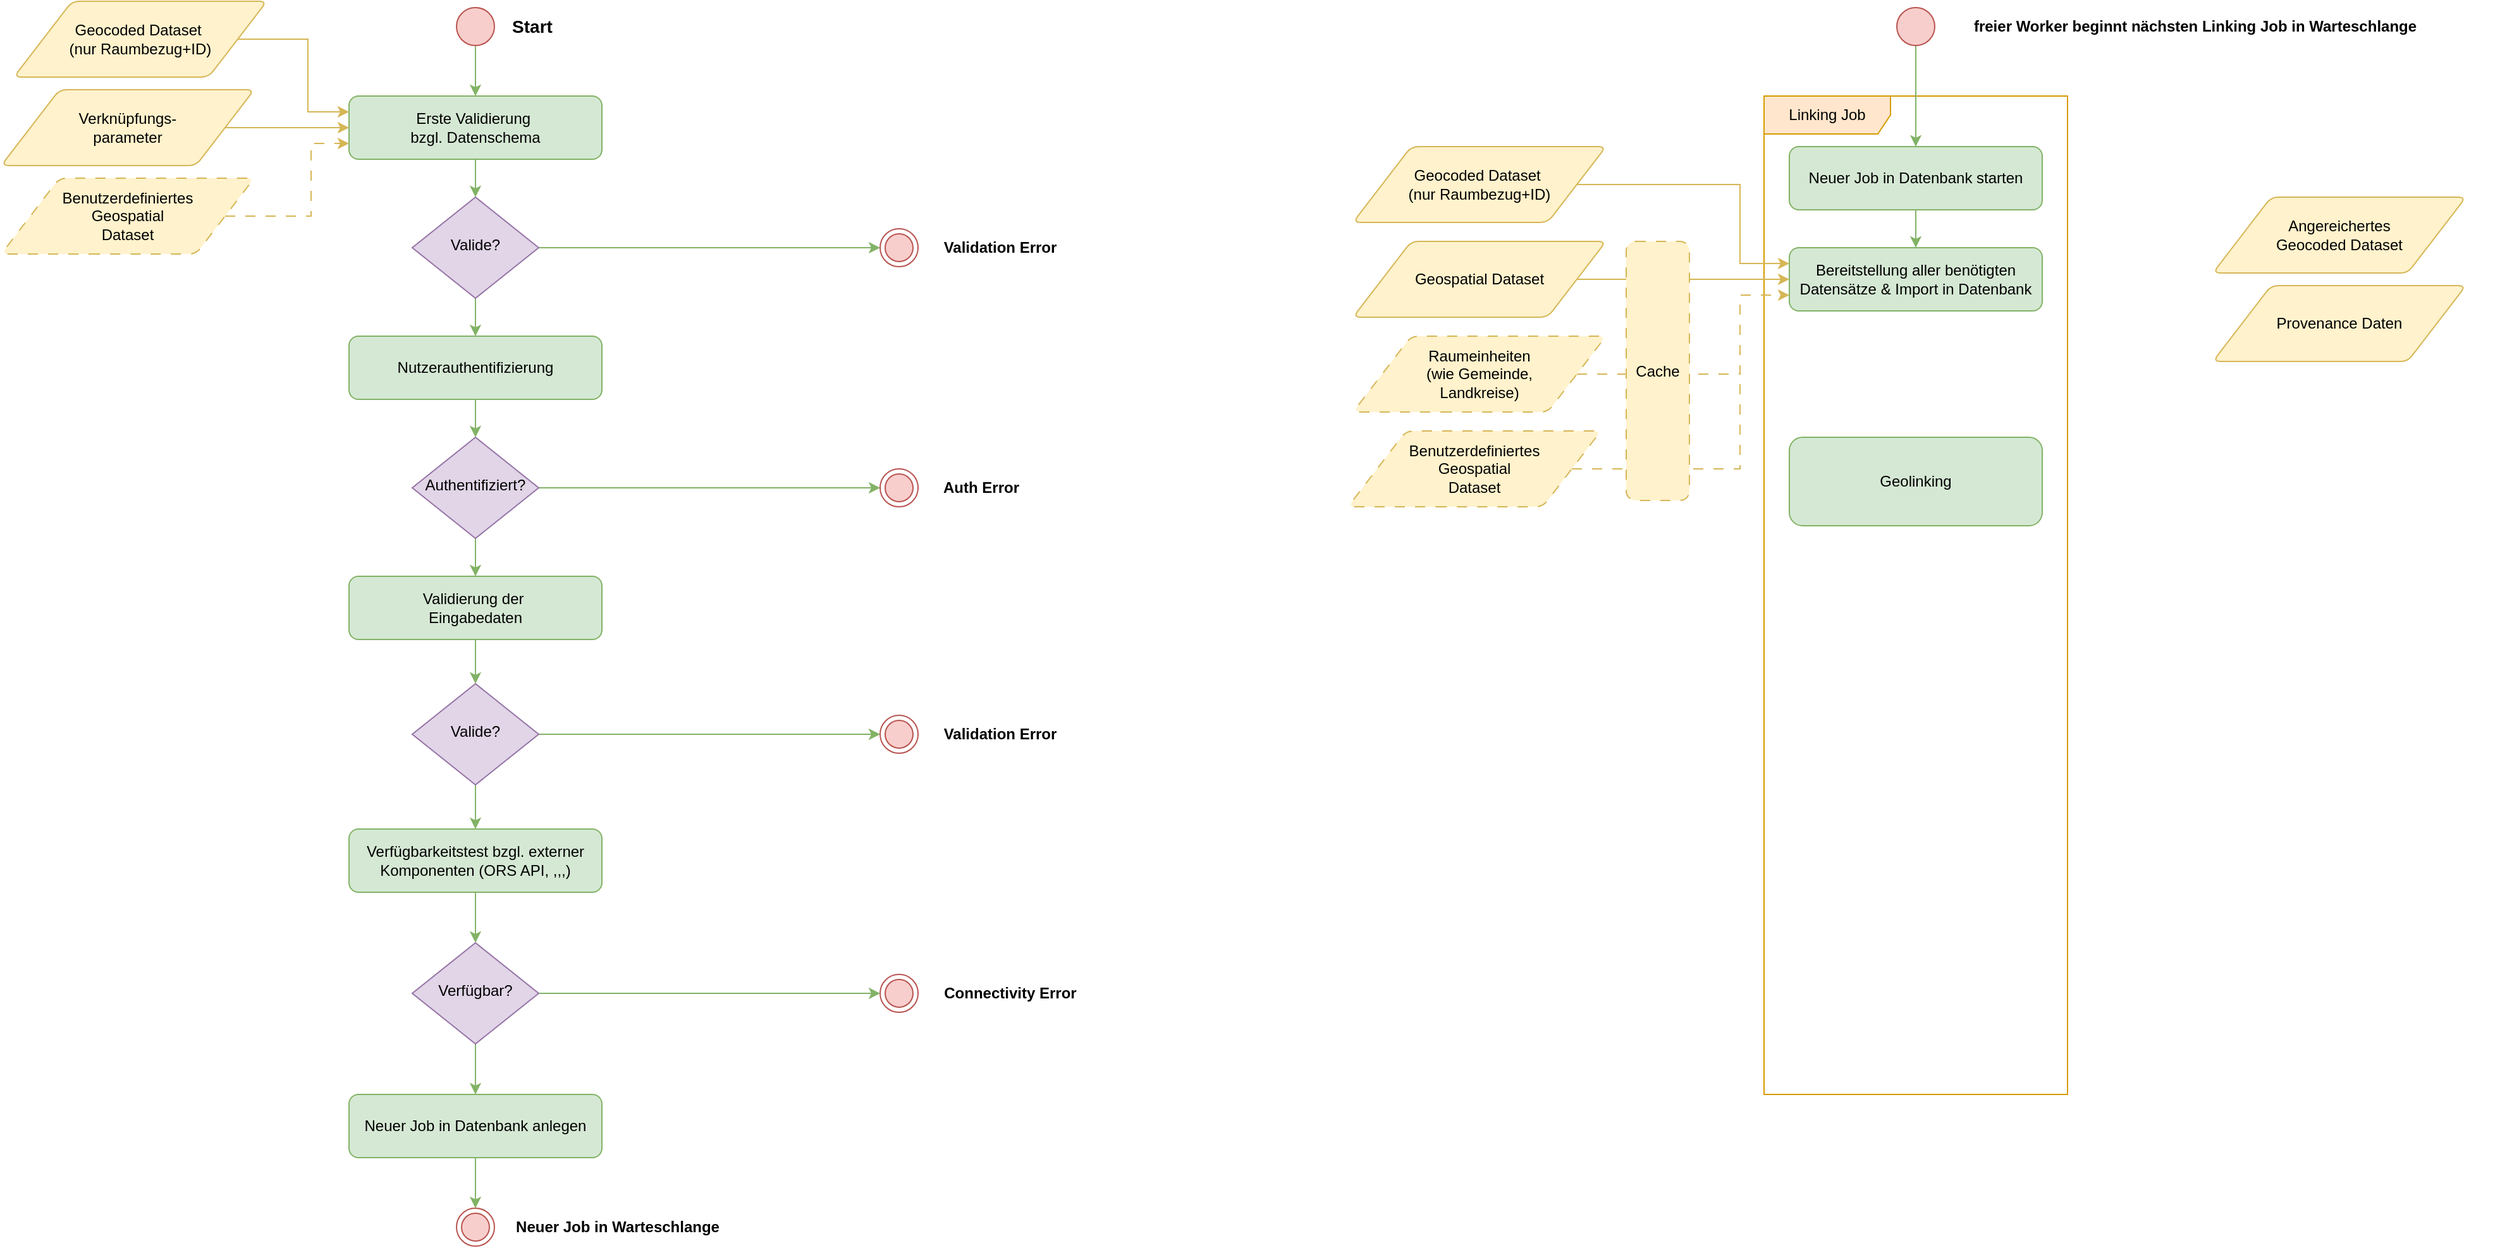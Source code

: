 <mxfile version="24.7.10">
  <diagram id="C5RBs43oDa-KdzZeNtuy" name="Page-1">
    <mxGraphModel dx="1637" dy="866" grid="1" gridSize="10" guides="1" tooltips="1" connect="1" arrows="1" fold="1" page="1" pageScale="1" pageWidth="827" pageHeight="1169" math="0" shadow="0">
      <root>
        <mxCell id="WIyWlLk6GJQsqaUBKTNV-0" />
        <mxCell id="WIyWlLk6GJQsqaUBKTNV-1" parent="WIyWlLk6GJQsqaUBKTNV-0" />
        <mxCell id="SAEvLFweczplVzYCOx6r-12" style="edgeStyle=orthogonalEdgeStyle;rounded=0;orthogonalLoop=1;jettySize=auto;html=1;exitX=0.5;exitY=1;exitDx=0;exitDy=0;entryX=0.5;entryY=0;entryDx=0;entryDy=0;fillColor=#d5e8d4;strokeColor=#82b366;" parent="WIyWlLk6GJQsqaUBKTNV-1" source="WIyWlLk6GJQsqaUBKTNV-3" target="SAEvLFweczplVzYCOx6r-5" edge="1">
          <mxGeometry relative="1" as="geometry" />
        </mxCell>
        <mxCell id="WIyWlLk6GJQsqaUBKTNV-3" value="&lt;div&gt;Erste Validierung&amp;nbsp;&lt;/div&gt;&lt;div&gt;bzgl. Datenschema&lt;/div&gt;" style="rounded=1;whiteSpace=wrap;html=1;fontSize=12;glass=0;strokeWidth=1;shadow=0;fillColor=#d5e8d4;strokeColor=#82b366;" parent="WIyWlLk6GJQsqaUBKTNV-1" vertex="1">
          <mxGeometry x="320" y="80" width="200" height="50" as="geometry" />
        </mxCell>
        <mxCell id="SAEvLFweczplVzYCOx6r-11" style="edgeStyle=orthogonalEdgeStyle;rounded=0;orthogonalLoop=1;jettySize=auto;html=1;exitX=0.5;exitY=1;exitDx=0;exitDy=0;entryX=0.5;entryY=0;entryDx=0;entryDy=0;fillColor=#d5e8d4;strokeColor=#82b366;" parent="WIyWlLk6GJQsqaUBKTNV-1" source="SAEvLFweczplVzYCOx6r-1" target="WIyWlLk6GJQsqaUBKTNV-3" edge="1">
          <mxGeometry relative="1" as="geometry" />
        </mxCell>
        <mxCell id="SAEvLFweczplVzYCOx6r-1" value="" style="ellipse;fillColor=#f8cecc;html=1;strokeColor=#b85450;" parent="WIyWlLk6GJQsqaUBKTNV-1" vertex="1">
          <mxGeometry x="405" y="10" width="30" height="30" as="geometry" />
        </mxCell>
        <mxCell id="SAEvLFweczplVzYCOx6r-7" style="edgeStyle=orthogonalEdgeStyle;rounded=0;orthogonalLoop=1;jettySize=auto;html=1;exitX=1;exitY=0.5;exitDx=0;exitDy=0;entryX=0;entryY=0.5;entryDx=0;entryDy=0;fillColor=#d5e8d4;strokeColor=#82b366;" parent="WIyWlLk6GJQsqaUBKTNV-1" source="SAEvLFweczplVzYCOx6r-5" target="SAEvLFweczplVzYCOx6r-6" edge="1">
          <mxGeometry relative="1" as="geometry" />
        </mxCell>
        <mxCell id="SAEvLFweczplVzYCOx6r-14" style="edgeStyle=orthogonalEdgeStyle;rounded=0;orthogonalLoop=1;jettySize=auto;html=1;exitX=0.5;exitY=1;exitDx=0;exitDy=0;entryX=0.5;entryY=0;entryDx=0;entryDy=0;fillColor=#d5e8d4;strokeColor=#82b366;" parent="WIyWlLk6GJQsqaUBKTNV-1" source="SAEvLFweczplVzYCOx6r-5" target="SAEvLFweczplVzYCOx6r-8" edge="1">
          <mxGeometry relative="1" as="geometry" />
        </mxCell>
        <mxCell id="SAEvLFweczplVzYCOx6r-5" value="Valide?" style="rhombus;whiteSpace=wrap;html=1;shadow=0;fontFamily=Helvetica;fontSize=12;align=center;strokeWidth=1;spacing=6;spacingTop=-4;fillColor=#e1d5e7;strokeColor=#9673a6;" parent="WIyWlLk6GJQsqaUBKTNV-1" vertex="1">
          <mxGeometry x="370" y="160" width="100" height="80" as="geometry" />
        </mxCell>
        <mxCell id="SAEvLFweczplVzYCOx6r-6" value="" style="ellipse;html=1;shape=endState;fillColor=#f8cecc;strokeColor=#b85450;" parent="WIyWlLk6GJQsqaUBKTNV-1" vertex="1">
          <mxGeometry x="740" y="185" width="30" height="30" as="geometry" />
        </mxCell>
        <mxCell id="SAEvLFweczplVzYCOx6r-21" style="edgeStyle=orthogonalEdgeStyle;rounded=0;orthogonalLoop=1;jettySize=auto;html=1;exitX=0.5;exitY=1;exitDx=0;exitDy=0;entryX=0.5;entryY=0;entryDx=0;entryDy=0;fillColor=#d5e8d4;strokeColor=#82b366;" parent="WIyWlLk6GJQsqaUBKTNV-1" source="SAEvLFweczplVzYCOx6r-8" target="SAEvLFweczplVzYCOx6r-9" edge="1">
          <mxGeometry relative="1" as="geometry" />
        </mxCell>
        <mxCell id="SAEvLFweczplVzYCOx6r-8" value="Nutzerauthentifizierung" style="rounded=1;whiteSpace=wrap;html=1;fontSize=12;glass=0;strokeWidth=1;shadow=0;fillColor=#d5e8d4;strokeColor=#82b366;" parent="WIyWlLk6GJQsqaUBKTNV-1" vertex="1">
          <mxGeometry x="320" y="270" width="200" height="50" as="geometry" />
        </mxCell>
        <mxCell id="SAEvLFweczplVzYCOx6r-15" style="edgeStyle=orthogonalEdgeStyle;rounded=0;orthogonalLoop=1;jettySize=auto;html=1;exitX=1;exitY=0.5;exitDx=0;exitDy=0;entryX=0;entryY=0.5;entryDx=0;entryDy=0;fillColor=#d5e8d4;strokeColor=#82b366;" parent="WIyWlLk6GJQsqaUBKTNV-1" source="SAEvLFweczplVzYCOx6r-9" target="SAEvLFweczplVzYCOx6r-10" edge="1">
          <mxGeometry relative="1" as="geometry" />
        </mxCell>
        <mxCell id="SAEvLFweczplVzYCOx6r-25" style="edgeStyle=orthogonalEdgeStyle;rounded=0;orthogonalLoop=1;jettySize=auto;html=1;exitX=0.5;exitY=1;exitDx=0;exitDy=0;entryX=0.5;entryY=0;entryDx=0;entryDy=0;fillColor=#d5e8d4;strokeColor=#82b366;" parent="WIyWlLk6GJQsqaUBKTNV-1" source="SAEvLFweczplVzYCOx6r-9" target="SAEvLFweczplVzYCOx6r-16" edge="1">
          <mxGeometry relative="1" as="geometry" />
        </mxCell>
        <mxCell id="SAEvLFweczplVzYCOx6r-9" value="Authentifiziert?" style="rhombus;whiteSpace=wrap;html=1;shadow=0;fontFamily=Helvetica;fontSize=12;align=center;strokeWidth=1;spacing=6;spacingTop=-4;fillColor=#e1d5e7;strokeColor=#9673a6;" parent="WIyWlLk6GJQsqaUBKTNV-1" vertex="1">
          <mxGeometry x="370" y="350" width="100" height="80" as="geometry" />
        </mxCell>
        <mxCell id="SAEvLFweczplVzYCOx6r-10" value="" style="ellipse;html=1;shape=endState;fillColor=#f8cecc;strokeColor=#b85450;" parent="WIyWlLk6GJQsqaUBKTNV-1" vertex="1">
          <mxGeometry x="740" y="375" width="30" height="30" as="geometry" />
        </mxCell>
        <mxCell id="SAEvLFweczplVzYCOx6r-26" style="edgeStyle=orthogonalEdgeStyle;rounded=0;orthogonalLoop=1;jettySize=auto;html=1;exitX=0.5;exitY=1;exitDx=0;exitDy=0;entryX=0.5;entryY=0;entryDx=0;entryDy=0;fillColor=#d5e8d4;strokeColor=#82b366;" parent="WIyWlLk6GJQsqaUBKTNV-1" source="SAEvLFweczplVzYCOx6r-16" target="SAEvLFweczplVzYCOx6r-20" edge="1">
          <mxGeometry relative="1" as="geometry" />
        </mxCell>
        <mxCell id="SAEvLFweczplVzYCOx6r-16" value="&lt;div&gt;Validierung der&amp;nbsp;&lt;/div&gt;&lt;div&gt;Eingabedaten&lt;/div&gt;" style="rounded=1;whiteSpace=wrap;html=1;fontSize=12;glass=0;strokeWidth=1;shadow=0;fillColor=#d5e8d4;strokeColor=#82b366;" parent="WIyWlLk6GJQsqaUBKTNV-1" vertex="1">
          <mxGeometry x="320" y="460" width="200" height="50" as="geometry" />
        </mxCell>
        <mxCell id="SAEvLFweczplVzYCOx6r-28" style="edgeStyle=orthogonalEdgeStyle;rounded=0;orthogonalLoop=1;jettySize=auto;html=1;exitX=1;exitY=0.5;exitDx=0;exitDy=0;entryX=0;entryY=0.5;entryDx=0;entryDy=0;fillColor=#d5e8d4;strokeColor=#82b366;" parent="WIyWlLk6GJQsqaUBKTNV-1" source="SAEvLFweczplVzYCOx6r-20" target="SAEvLFweczplVzYCOx6r-27" edge="1">
          <mxGeometry relative="1" as="geometry" />
        </mxCell>
        <mxCell id="uOGnUlGNdZQHuSrOQ6Ih-29" style="edgeStyle=orthogonalEdgeStyle;rounded=0;orthogonalLoop=1;jettySize=auto;html=1;exitX=0.5;exitY=1;exitDx=0;exitDy=0;entryX=0.5;entryY=0;entryDx=0;entryDy=0;fillColor=#d5e8d4;strokeColor=#82b366;" edge="1" parent="WIyWlLk6GJQsqaUBKTNV-1" source="SAEvLFweczplVzYCOx6r-20" target="uOGnUlGNdZQHuSrOQ6Ih-24">
          <mxGeometry relative="1" as="geometry" />
        </mxCell>
        <mxCell id="SAEvLFweczplVzYCOx6r-20" value="Valide?" style="rhombus;whiteSpace=wrap;html=1;shadow=0;fontFamily=Helvetica;fontSize=12;align=center;strokeWidth=1;spacing=6;spacingTop=-4;fillColor=#e1d5e7;strokeColor=#9673a6;" parent="WIyWlLk6GJQsqaUBKTNV-1" vertex="1">
          <mxGeometry x="370" y="545" width="100" height="80" as="geometry" />
        </mxCell>
        <mxCell id="SAEvLFweczplVzYCOx6r-27" value="" style="ellipse;html=1;shape=endState;fillColor=#f8cecc;strokeColor=#b85450;" parent="WIyWlLk6GJQsqaUBKTNV-1" vertex="1">
          <mxGeometry x="740" y="570" width="30" height="30" as="geometry" />
        </mxCell>
        <mxCell id="SAEvLFweczplVzYCOx6r-48" style="edgeStyle=orthogonalEdgeStyle;rounded=0;orthogonalLoop=1;jettySize=auto;html=1;exitX=1;exitY=0.5;exitDx=0;exitDy=0;entryX=0;entryY=0.25;entryDx=0;entryDy=0;fillColor=#fff2cc;strokeColor=#d6b656;" parent="WIyWlLk6GJQsqaUBKTNV-1" source="SAEvLFweczplVzYCOx6r-33" target="WIyWlLk6GJQsqaUBKTNV-3" edge="1">
          <mxGeometry relative="1" as="geometry" />
        </mxCell>
        <mxCell id="SAEvLFweczplVzYCOx6r-33" value="&lt;div&gt;Geocoded Dataset&amp;nbsp;&lt;/div&gt;&lt;div&gt;(nur Raumbezug+ID)&lt;/div&gt;" style="shape=parallelogram;html=1;strokeWidth=1;perimeter=parallelogramPerimeter;whiteSpace=wrap;rounded=1;arcSize=12;size=0.23;fillColor=#fff2cc;strokeColor=#d6b656;" parent="WIyWlLk6GJQsqaUBKTNV-1" vertex="1">
          <mxGeometry x="55" y="5" width="200" height="60" as="geometry" />
        </mxCell>
        <mxCell id="SAEvLFweczplVzYCOx6r-42" value="" style="ellipse;html=1;shape=endState;fillColor=#f8cecc;strokeColor=#b85450;" parent="WIyWlLk6GJQsqaUBKTNV-1" vertex="1">
          <mxGeometry x="405" y="960" width="30" height="30" as="geometry" />
        </mxCell>
        <mxCell id="SAEvLFweczplVzYCOx6r-49" style="edgeStyle=orthogonalEdgeStyle;rounded=0;orthogonalLoop=1;jettySize=auto;html=1;exitX=1;exitY=0.5;exitDx=0;exitDy=0;entryX=0;entryY=0.5;entryDx=0;entryDy=0;fillColor=#fff2cc;strokeColor=#d6b656;" parent="WIyWlLk6GJQsqaUBKTNV-1" source="SAEvLFweczplVzYCOx6r-44" target="WIyWlLk6GJQsqaUBKTNV-3" edge="1">
          <mxGeometry relative="1" as="geometry" />
        </mxCell>
        <mxCell id="SAEvLFweczplVzYCOx6r-44" value="&lt;div&gt;Verknüpfungs-&lt;/div&gt;&lt;div&gt;parameter&lt;br&gt;&lt;/div&gt;" style="shape=parallelogram;html=1;strokeWidth=1;perimeter=parallelogramPerimeter;whiteSpace=wrap;rounded=1;arcSize=12;size=0.23;fillColor=#fff2cc;strokeColor=#d6b656;" parent="WIyWlLk6GJQsqaUBKTNV-1" vertex="1">
          <mxGeometry x="45" y="75" width="200" height="60" as="geometry" />
        </mxCell>
        <mxCell id="SAEvLFweczplVzYCOx6r-50" style="edgeStyle=orthogonalEdgeStyle;rounded=0;orthogonalLoop=1;jettySize=auto;html=1;exitX=1;exitY=0.5;exitDx=0;exitDy=0;entryX=0;entryY=0.75;entryDx=0;entryDy=0;dashed=1;dashPattern=8 8;fillColor=#fff2cc;strokeColor=#d6b656;" parent="WIyWlLk6GJQsqaUBKTNV-1" source="SAEvLFweczplVzYCOx6r-45" target="WIyWlLk6GJQsqaUBKTNV-3" edge="1">
          <mxGeometry relative="1" as="geometry">
            <Array as="points">
              <mxPoint x="290" y="175" />
              <mxPoint x="290" y="118" />
            </Array>
          </mxGeometry>
        </mxCell>
        <mxCell id="SAEvLFweczplVzYCOx6r-45" value="Benutzerdefiniertes&lt;br&gt;Geospatial&lt;br&gt;Dataset" style="shape=parallelogram;html=1;strokeWidth=1;perimeter=parallelogramPerimeter;whiteSpace=wrap;rounded=1;arcSize=12;size=0.23;dashed=1;dashPattern=8 8;fillColor=#fff2cc;strokeColor=#d6b656;" parent="WIyWlLk6GJQsqaUBKTNV-1" vertex="1">
          <mxGeometry x="45" y="145" width="200" height="60" as="geometry" />
        </mxCell>
        <mxCell id="SAEvLFweczplVzYCOx6r-58" value="&lt;b&gt;&lt;font style=&quot;font-size: 14px;&quot;&gt;Start&lt;/font&gt;&lt;/b&gt;" style="text;html=1;align=center;verticalAlign=middle;whiteSpace=wrap;rounded=0;" parent="WIyWlLk6GJQsqaUBKTNV-1" vertex="1">
          <mxGeometry x="435" y="10" width="60" height="30" as="geometry" />
        </mxCell>
        <mxCell id="SAEvLFweczplVzYCOx6r-59" value="&lt;div align=&quot;left&quot;&gt;&lt;b&gt;Validation Error&lt;/b&gt;&lt;br&gt;&lt;/div&gt;" style="text;html=1;align=center;verticalAlign=middle;whiteSpace=wrap;rounded=0;" parent="WIyWlLk6GJQsqaUBKTNV-1" vertex="1">
          <mxGeometry x="770" y="185" width="130" height="30" as="geometry" />
        </mxCell>
        <mxCell id="SAEvLFweczplVzYCOx6r-60" value="&lt;div align=&quot;left&quot;&gt;&lt;b&gt;Validation Error&lt;/b&gt;&lt;br&gt;&lt;/div&gt;" style="text;html=1;align=center;verticalAlign=middle;whiteSpace=wrap;rounded=0;" parent="WIyWlLk6GJQsqaUBKTNV-1" vertex="1">
          <mxGeometry x="770" y="570" width="130" height="30" as="geometry" />
        </mxCell>
        <mxCell id="SAEvLFweczplVzYCOx6r-61" value="&lt;div align=&quot;left&quot;&gt;&lt;b&gt;Auth Error&lt;/b&gt;&lt;br&gt;&lt;/div&gt;" style="text;html=1;align=center;verticalAlign=middle;whiteSpace=wrap;rounded=0;" parent="WIyWlLk6GJQsqaUBKTNV-1" vertex="1">
          <mxGeometry x="770" y="375" width="100" height="30" as="geometry" />
        </mxCell>
        <mxCell id="SAEvLFweczplVzYCOx6r-62" value="Neuer Job in Warteschlange" style="text;html=1;align=center;verticalAlign=middle;whiteSpace=wrap;rounded=0;fontStyle=1" parent="WIyWlLk6GJQsqaUBKTNV-1" vertex="1">
          <mxGeometry x="425" y="960" width="215" height="30" as="geometry" />
        </mxCell>
        <mxCell id="uOGnUlGNdZQHuSrOQ6Ih-0" value="Linking Job" style="shape=umlFrame;whiteSpace=wrap;html=1;pointerEvents=0;recursiveResize=0;container=1;collapsible=0;width=100;height=30;fillColor=#ffe6cc;strokeColor=#d79b00;" vertex="1" parent="WIyWlLk6GJQsqaUBKTNV-1">
          <mxGeometry x="1439" y="80" width="240" height="790" as="geometry" />
        </mxCell>
        <mxCell id="uOGnUlGNdZQHuSrOQ6Ih-1" style="edgeStyle=orthogonalEdgeStyle;rounded=0;orthogonalLoop=1;jettySize=auto;html=1;exitX=0.5;exitY=1;exitDx=0;exitDy=0;entryX=0.5;entryY=0;entryDx=0;entryDy=0;fillColor=#d5e8d4;strokeColor=#82b366;" edge="1" parent="uOGnUlGNdZQHuSrOQ6Ih-0" source="uOGnUlGNdZQHuSrOQ6Ih-2" target="uOGnUlGNdZQHuSrOQ6Ih-4">
          <mxGeometry relative="1" as="geometry" />
        </mxCell>
        <mxCell id="uOGnUlGNdZQHuSrOQ6Ih-2" value="Neuer Job in Datenbank starten" style="rounded=1;whiteSpace=wrap;html=1;fontSize=12;glass=0;strokeWidth=1;shadow=0;fillColor=#d5e8d4;strokeColor=#82b366;" vertex="1" parent="uOGnUlGNdZQHuSrOQ6Ih-0">
          <mxGeometry x="20" y="40" width="200" height="50" as="geometry" />
        </mxCell>
        <mxCell id="uOGnUlGNdZQHuSrOQ6Ih-4" value="Bereitstellung aller benötigten Datensätze &amp;amp; Import in Datenbank" style="rounded=1;whiteSpace=wrap;html=1;fontSize=12;glass=0;strokeWidth=1;shadow=0;fillColor=#d5e8d4;strokeColor=#82b366;" vertex="1" parent="uOGnUlGNdZQHuSrOQ6Ih-0">
          <mxGeometry x="20" y="120" width="200" height="50" as="geometry" />
        </mxCell>
        <mxCell id="uOGnUlGNdZQHuSrOQ6Ih-5" value="Geolinking" style="rounded=1;whiteSpace=wrap;html=1;fontSize=12;glass=0;strokeWidth=1;shadow=0;fillColor=#d5e8d4;strokeColor=#82b366;" vertex="1" parent="uOGnUlGNdZQHuSrOQ6Ih-0">
          <mxGeometry x="20" y="270" width="200" height="70" as="geometry" />
        </mxCell>
        <mxCell id="uOGnUlGNdZQHuSrOQ6Ih-6" style="edgeStyle=orthogonalEdgeStyle;rounded=0;orthogonalLoop=1;jettySize=auto;html=1;exitX=1;exitY=0.5;exitDx=0;exitDy=0;entryX=0;entryY=0.5;entryDx=0;entryDy=0;fillColor=#fff2cc;strokeColor=#d6b656;" edge="1" parent="WIyWlLk6GJQsqaUBKTNV-1" source="uOGnUlGNdZQHuSrOQ6Ih-7" target="uOGnUlGNdZQHuSrOQ6Ih-4">
          <mxGeometry relative="1" as="geometry" />
        </mxCell>
        <mxCell id="uOGnUlGNdZQHuSrOQ6Ih-7" value="Geospatial Dataset" style="shape=parallelogram;html=1;strokeWidth=1;perimeter=parallelogramPerimeter;whiteSpace=wrap;rounded=1;arcSize=12;size=0.23;fillColor=#fff2cc;strokeColor=#d6b656;" vertex="1" parent="WIyWlLk6GJQsqaUBKTNV-1">
          <mxGeometry x="1114" y="195" width="200" height="60" as="geometry" />
        </mxCell>
        <mxCell id="uOGnUlGNdZQHuSrOQ6Ih-8" style="edgeStyle=orthogonalEdgeStyle;rounded=0;orthogonalLoop=1;jettySize=auto;html=1;exitX=1;exitY=0.5;exitDx=0;exitDy=0;entryX=0;entryY=0.75;entryDx=0;entryDy=0;dashed=1;dashPattern=8 8;fillColor=#fff2cc;strokeColor=#d6b656;" edge="1" parent="WIyWlLk6GJQsqaUBKTNV-1" source="uOGnUlGNdZQHuSrOQ6Ih-9" target="uOGnUlGNdZQHuSrOQ6Ih-4">
          <mxGeometry relative="1" as="geometry">
            <Array as="points">
              <mxPoint x="1420" y="300" />
              <mxPoint x="1420" y="238" />
            </Array>
          </mxGeometry>
        </mxCell>
        <mxCell id="uOGnUlGNdZQHuSrOQ6Ih-9" value="Raumeinheiten&lt;br&gt;(wie Gemeinde, &lt;br&gt;Landkreise)" style="shape=parallelogram;html=1;strokeWidth=1;perimeter=parallelogramPerimeter;whiteSpace=wrap;rounded=1;arcSize=12;size=0.23;dashed=1;dashPattern=8 8;fillColor=#fff2cc;strokeColor=#d6b656;" vertex="1" parent="WIyWlLk6GJQsqaUBKTNV-1">
          <mxGeometry x="1114" y="270" width="200" height="60" as="geometry" />
        </mxCell>
        <mxCell id="uOGnUlGNdZQHuSrOQ6Ih-11" value="Angereichertes&lt;br&gt;Geocoded Dataset" style="shape=parallelogram;html=1;strokeWidth=1;perimeter=parallelogramPerimeter;whiteSpace=wrap;rounded=1;arcSize=12;size=0.23;fillColor=#fff2cc;strokeColor=#d6b656;" vertex="1" parent="WIyWlLk6GJQsqaUBKTNV-1">
          <mxGeometry x="1794" y="160" width="200" height="60" as="geometry" />
        </mxCell>
        <mxCell id="uOGnUlGNdZQHuSrOQ6Ih-12" value="Provenance Daten" style="shape=parallelogram;html=1;strokeWidth=1;perimeter=parallelogramPerimeter;whiteSpace=wrap;rounded=1;arcSize=12;size=0.23;fillColor=#fff2cc;strokeColor=#d6b656;" vertex="1" parent="WIyWlLk6GJQsqaUBKTNV-1">
          <mxGeometry x="1794" y="230" width="200" height="60" as="geometry" />
        </mxCell>
        <mxCell id="uOGnUlGNdZQHuSrOQ6Ih-18" style="edgeStyle=orthogonalEdgeStyle;rounded=0;orthogonalLoop=1;jettySize=auto;html=1;exitX=0.5;exitY=1;exitDx=0;exitDy=0;entryX=0.5;entryY=0;entryDx=0;entryDy=0;fillColor=#d5e8d4;strokeColor=#82b366;" edge="1" parent="WIyWlLk6GJQsqaUBKTNV-1" source="SAEvLFweczplVzYCOx6r-30" target="SAEvLFweczplVzYCOx6r-42">
          <mxGeometry relative="1" as="geometry" />
        </mxCell>
        <mxCell id="SAEvLFweczplVzYCOx6r-30" value="Neuer Job in Datenbank anlegen" style="rounded=1;whiteSpace=wrap;html=1;fontSize=12;glass=0;strokeWidth=1;shadow=0;fillColor=#d5e8d4;strokeColor=#82b366;" parent="WIyWlLk6GJQsqaUBKTNV-1" vertex="1">
          <mxGeometry x="320" y="870" width="200" height="50" as="geometry" />
        </mxCell>
        <mxCell id="uOGnUlGNdZQHuSrOQ6Ih-40" style="edgeStyle=orthogonalEdgeStyle;rounded=0;orthogonalLoop=1;jettySize=auto;html=1;exitX=0.5;exitY=1;exitDx=0;exitDy=0;entryX=0.5;entryY=0;entryDx=0;entryDy=0;fillColor=#d5e8d4;strokeColor=#82b366;" edge="1" parent="WIyWlLk6GJQsqaUBKTNV-1" source="uOGnUlGNdZQHuSrOQ6Ih-21" target="uOGnUlGNdZQHuSrOQ6Ih-2">
          <mxGeometry relative="1" as="geometry" />
        </mxCell>
        <mxCell id="uOGnUlGNdZQHuSrOQ6Ih-21" value="" style="ellipse;fillColor=#f8cecc;html=1;strokeColor=#b85450;" vertex="1" parent="WIyWlLk6GJQsqaUBKTNV-1">
          <mxGeometry x="1544" y="10" width="30" height="30" as="geometry" />
        </mxCell>
        <mxCell id="uOGnUlGNdZQHuSrOQ6Ih-22" value="freier Worker beginnt nächsten Linking Job in Warteschlange" style="text;html=1;align=center;verticalAlign=middle;whiteSpace=wrap;rounded=0;fontStyle=1" vertex="1" parent="WIyWlLk6GJQsqaUBKTNV-1">
          <mxGeometry x="1540" y="10" width="480" height="30" as="geometry" />
        </mxCell>
        <mxCell id="uOGnUlGNdZQHuSrOQ6Ih-30" style="edgeStyle=orthogonalEdgeStyle;rounded=0;orthogonalLoop=1;jettySize=auto;html=1;exitX=0.5;exitY=1;exitDx=0;exitDy=0;entryX=0.5;entryY=0;entryDx=0;entryDy=0;fillColor=#d5e8d4;strokeColor=#82b366;" edge="1" parent="WIyWlLk6GJQsqaUBKTNV-1" source="uOGnUlGNdZQHuSrOQ6Ih-24" target="uOGnUlGNdZQHuSrOQ6Ih-27">
          <mxGeometry relative="1" as="geometry" />
        </mxCell>
        <mxCell id="uOGnUlGNdZQHuSrOQ6Ih-24" value="Verfügbarkeitstest bzgl. externer Komponenten (ORS API, ,,,)" style="rounded=1;whiteSpace=wrap;html=1;fontSize=12;glass=0;strokeWidth=1;shadow=0;fillColor=#d5e8d4;strokeColor=#82b366;" vertex="1" parent="WIyWlLk6GJQsqaUBKTNV-1">
          <mxGeometry x="320" y="660" width="200" height="50" as="geometry" />
        </mxCell>
        <mxCell id="uOGnUlGNdZQHuSrOQ6Ih-25" value="" style="ellipse;html=1;shape=endState;fillColor=#f8cecc;strokeColor=#b85450;" vertex="1" parent="WIyWlLk6GJQsqaUBKTNV-1">
          <mxGeometry x="740" y="775" width="30" height="30" as="geometry" />
        </mxCell>
        <mxCell id="uOGnUlGNdZQHuSrOQ6Ih-26" value="&lt;b&gt;Connectivity Error&lt;/b&gt;" style="text;html=1;align=center;verticalAlign=middle;whiteSpace=wrap;rounded=0;" vertex="1" parent="WIyWlLk6GJQsqaUBKTNV-1">
          <mxGeometry x="778" y="775" width="130" height="30" as="geometry" />
        </mxCell>
        <mxCell id="uOGnUlGNdZQHuSrOQ6Ih-31" style="edgeStyle=orthogonalEdgeStyle;rounded=0;orthogonalLoop=1;jettySize=auto;html=1;exitX=0.5;exitY=1;exitDx=0;exitDy=0;entryX=0.5;entryY=0;entryDx=0;entryDy=0;fillColor=#d5e8d4;strokeColor=#82b366;" edge="1" parent="WIyWlLk6GJQsqaUBKTNV-1" source="uOGnUlGNdZQHuSrOQ6Ih-27" target="SAEvLFweczplVzYCOx6r-30">
          <mxGeometry relative="1" as="geometry" />
        </mxCell>
        <mxCell id="uOGnUlGNdZQHuSrOQ6Ih-32" style="edgeStyle=orthogonalEdgeStyle;rounded=0;orthogonalLoop=1;jettySize=auto;html=1;exitX=1;exitY=0.5;exitDx=0;exitDy=0;entryX=0;entryY=0.5;entryDx=0;entryDy=0;fillColor=#d5e8d4;strokeColor=#82b366;" edge="1" parent="WIyWlLk6GJQsqaUBKTNV-1" source="uOGnUlGNdZQHuSrOQ6Ih-27" target="uOGnUlGNdZQHuSrOQ6Ih-25">
          <mxGeometry relative="1" as="geometry" />
        </mxCell>
        <mxCell id="uOGnUlGNdZQHuSrOQ6Ih-27" value="Verfügbar?" style="rhombus;whiteSpace=wrap;html=1;shadow=0;fontFamily=Helvetica;fontSize=12;align=center;strokeWidth=1;spacing=6;spacingTop=-4;fillColor=#e1d5e7;strokeColor=#9673a6;" vertex="1" parent="WIyWlLk6GJQsqaUBKTNV-1">
          <mxGeometry x="370" y="750" width="100" height="80" as="geometry" />
        </mxCell>
        <mxCell id="uOGnUlGNdZQHuSrOQ6Ih-44" style="edgeStyle=orthogonalEdgeStyle;rounded=0;orthogonalLoop=1;jettySize=auto;html=1;exitX=1;exitY=0.5;exitDx=0;exitDy=0;entryX=0;entryY=0.25;entryDx=0;entryDy=0;fillColor=#fff2cc;strokeColor=#d6b656;" edge="1" parent="WIyWlLk6GJQsqaUBKTNV-1" source="uOGnUlGNdZQHuSrOQ6Ih-41" target="uOGnUlGNdZQHuSrOQ6Ih-4">
          <mxGeometry relative="1" as="geometry">
            <Array as="points">
              <mxPoint x="1420" y="150" />
              <mxPoint x="1420" y="213" />
            </Array>
          </mxGeometry>
        </mxCell>
        <mxCell id="uOGnUlGNdZQHuSrOQ6Ih-41" value="&lt;div&gt;Geocoded Dataset&amp;nbsp;&lt;/div&gt;&lt;div&gt;(nur Raumbezug+ID)&lt;/div&gt;" style="shape=parallelogram;html=1;strokeWidth=1;perimeter=parallelogramPerimeter;whiteSpace=wrap;rounded=1;arcSize=12;size=0.23;fillColor=#fff2cc;strokeColor=#d6b656;" vertex="1" parent="WIyWlLk6GJQsqaUBKTNV-1">
          <mxGeometry x="1114" y="120" width="200" height="60" as="geometry" />
        </mxCell>
        <mxCell id="uOGnUlGNdZQHuSrOQ6Ih-43" style="edgeStyle=orthogonalEdgeStyle;rounded=0;orthogonalLoop=1;jettySize=auto;html=1;exitX=1;exitY=0.5;exitDx=0;exitDy=0;endArrow=none;endFill=0;dashed=1;dashPattern=8 8;fillColor=#fff2cc;strokeColor=#d6b656;" edge="1" parent="WIyWlLk6GJQsqaUBKTNV-1" source="uOGnUlGNdZQHuSrOQ6Ih-42">
          <mxGeometry relative="1" as="geometry">
            <mxPoint x="1420" y="300" as="targetPoint" />
            <Array as="points">
              <mxPoint x="1420" y="375" />
            </Array>
          </mxGeometry>
        </mxCell>
        <mxCell id="uOGnUlGNdZQHuSrOQ6Ih-42" value="Benutzerdefiniertes&lt;br&gt;Geospatial&lt;br&gt;Dataset" style="shape=parallelogram;html=1;strokeWidth=1;perimeter=parallelogramPerimeter;whiteSpace=wrap;rounded=1;arcSize=12;size=0.23;dashed=1;dashPattern=8 8;fillColor=#fff2cc;strokeColor=#d6b656;" vertex="1" parent="WIyWlLk6GJQsqaUBKTNV-1">
          <mxGeometry x="1110" y="345" width="200" height="60" as="geometry" />
        </mxCell>
        <mxCell id="uOGnUlGNdZQHuSrOQ6Ih-45" value="Cache" style="rounded=1;whiteSpace=wrap;html=1;fillColor=#fff2cc;strokeColor=#d6b656;dashed=1;dashPattern=8 8;" vertex="1" parent="WIyWlLk6GJQsqaUBKTNV-1">
          <mxGeometry x="1330" y="195" width="50" height="205" as="geometry" />
        </mxCell>
      </root>
    </mxGraphModel>
  </diagram>
</mxfile>
